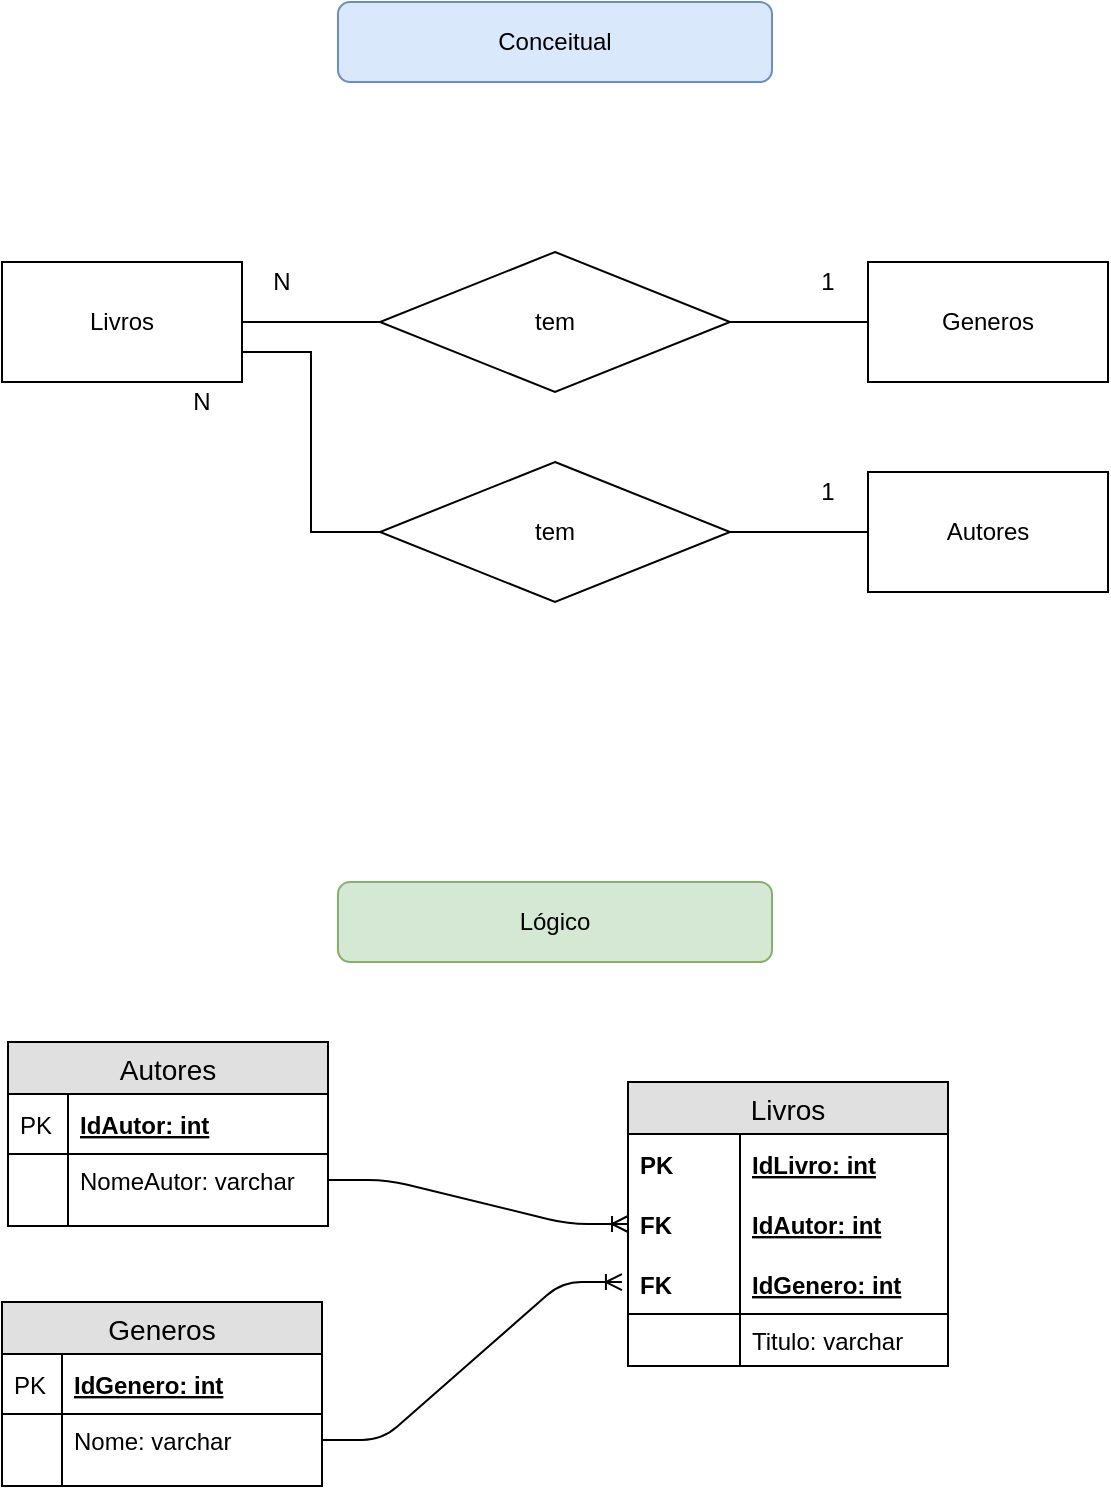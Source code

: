 <mxfile version="12.5.8" type="device"><diagram id="mlB_EiNas_h7c1KY6Qbo" name="Page-1"><mxGraphModel dx="713" dy="332" grid="1" gridSize="10" guides="1" tooltips="1" connect="1" arrows="1" fold="1" page="1" pageScale="1" pageWidth="827" pageHeight="1169" math="0" shadow="0"><root><mxCell id="0"/><mxCell id="1" parent="0"/><mxCell id="5OFmAtfpCkHDc_4zLnf7-1" value="Conceitual" style="rounded=1;whiteSpace=wrap;html=1;fillColor=#dae8fc;strokeColor=#6c8ebf;" parent="1" vertex="1"><mxGeometry x="305" y="70" width="217" height="40" as="geometry"/></mxCell><mxCell id="5OFmAtfpCkHDc_4zLnf7-2" value="Lógico" style="rounded=1;whiteSpace=wrap;html=1;fillColor=#d5e8d4;strokeColor=#82b366;" parent="1" vertex="1"><mxGeometry x="305" y="510" width="217" height="40" as="geometry"/></mxCell><mxCell id="5OFmAtfpCkHDc_4zLnf7-6" style="edgeStyle=orthogonalEdgeStyle;rounded=0;orthogonalLoop=1;jettySize=auto;html=1;entryX=0;entryY=0.5;entryDx=0;entryDy=0;endArrow=none;endFill=0;" parent="1" source="5OFmAtfpCkHDc_4zLnf7-3" target="5OFmAtfpCkHDc_4zLnf7-4" edge="1"><mxGeometry relative="1" as="geometry"/></mxCell><mxCell id="5OFmAtfpCkHDc_4zLnf7-12" style="edgeStyle=orthogonalEdgeStyle;rounded=0;orthogonalLoop=1;jettySize=auto;html=1;entryX=0;entryY=0.5;entryDx=0;entryDy=0;endArrow=none;endFill=0;exitX=1;exitY=0.75;exitDx=0;exitDy=0;" parent="1" source="5OFmAtfpCkHDc_4zLnf7-3" target="5OFmAtfpCkHDc_4zLnf7-11" edge="1"><mxGeometry relative="1" as="geometry"/></mxCell><mxCell id="5OFmAtfpCkHDc_4zLnf7-3" value="Livros" style="rounded=0;whiteSpace=wrap;html=1;" parent="1" vertex="1"><mxGeometry x="137" y="200" width="120" height="60" as="geometry"/></mxCell><mxCell id="5OFmAtfpCkHDc_4zLnf7-7" style="edgeStyle=orthogonalEdgeStyle;rounded=0;orthogonalLoop=1;jettySize=auto;html=1;endArrow=none;endFill=0;" parent="1" source="5OFmAtfpCkHDc_4zLnf7-4" target="5OFmAtfpCkHDc_4zLnf7-5" edge="1"><mxGeometry relative="1" as="geometry"/></mxCell><mxCell id="5OFmAtfpCkHDc_4zLnf7-4" value="tem" style="rhombus;whiteSpace=wrap;html=1;" parent="1" vertex="1"><mxGeometry x="326" y="195" width="175" height="70" as="geometry"/></mxCell><mxCell id="5OFmAtfpCkHDc_4zLnf7-5" value="Generos" style="rounded=0;whiteSpace=wrap;html=1;" parent="1" vertex="1"><mxGeometry x="570" y="200" width="120" height="60" as="geometry"/></mxCell><mxCell id="5OFmAtfpCkHDc_4zLnf7-8" value="N" style="text;html=1;strokeColor=none;fillColor=none;align=center;verticalAlign=middle;whiteSpace=wrap;rounded=0;" parent="1" vertex="1"><mxGeometry x="257" y="200" width="40" height="20" as="geometry"/></mxCell><mxCell id="5OFmAtfpCkHDc_4zLnf7-9" value="1" style="text;html=1;strokeColor=none;fillColor=none;align=center;verticalAlign=middle;whiteSpace=wrap;rounded=0;" parent="1" vertex="1"><mxGeometry x="530" y="305" width="40" height="20" as="geometry"/></mxCell><mxCell id="5OFmAtfpCkHDc_4zLnf7-10" value="Autores" style="rounded=0;whiteSpace=wrap;html=1;" parent="1" vertex="1"><mxGeometry x="570" y="305" width="120" height="60" as="geometry"/></mxCell><mxCell id="5OFmAtfpCkHDc_4zLnf7-14" style="edgeStyle=orthogonalEdgeStyle;rounded=0;orthogonalLoop=1;jettySize=auto;html=1;endArrow=none;endFill=0;" parent="1" source="5OFmAtfpCkHDc_4zLnf7-11" target="5OFmAtfpCkHDc_4zLnf7-10" edge="1"><mxGeometry relative="1" as="geometry"/></mxCell><mxCell id="5OFmAtfpCkHDc_4zLnf7-11" value="tem" style="rhombus;whiteSpace=wrap;html=1;" parent="1" vertex="1"><mxGeometry x="326" y="300" width="175" height="70" as="geometry"/></mxCell><mxCell id="5OFmAtfpCkHDc_4zLnf7-13" value="N" style="text;html=1;strokeColor=none;fillColor=none;align=center;verticalAlign=middle;whiteSpace=wrap;rounded=0;" parent="1" vertex="1"><mxGeometry x="217" y="260" width="40" height="20" as="geometry"/></mxCell><mxCell id="5OFmAtfpCkHDc_4zLnf7-15" value="1" style="text;html=1;strokeColor=none;fillColor=none;align=center;verticalAlign=middle;whiteSpace=wrap;rounded=0;" parent="1" vertex="1"><mxGeometry x="530" y="200" width="40" height="20" as="geometry"/></mxCell><mxCell id="5OFmAtfpCkHDc_4zLnf7-16" value="Generos" style="swimlane;fontStyle=0;childLayout=stackLayout;horizontal=1;startSize=26;fillColor=#e0e0e0;horizontalStack=0;resizeParent=1;resizeParentMax=0;resizeLast=0;collapsible=1;marginBottom=0;swimlaneFillColor=#ffffff;align=center;fontSize=14;" parent="1" vertex="1"><mxGeometry x="137" y="720" width="160" height="92" as="geometry"/></mxCell><mxCell id="5OFmAtfpCkHDc_4zLnf7-17" value="IdGenero: int" style="shape=partialRectangle;top=0;left=0;right=0;bottom=1;align=left;verticalAlign=middle;fillColor=none;spacingLeft=34;spacingRight=4;overflow=hidden;rotatable=0;points=[[0,0.5],[1,0.5]];portConstraint=eastwest;dropTarget=0;fontStyle=5;fontSize=12;" parent="5OFmAtfpCkHDc_4zLnf7-16" vertex="1"><mxGeometry y="26" width="160" height="30" as="geometry"/></mxCell><mxCell id="5OFmAtfpCkHDc_4zLnf7-18" value="PK" style="shape=partialRectangle;top=0;left=0;bottom=0;fillColor=none;align=left;verticalAlign=middle;spacingLeft=4;spacingRight=4;overflow=hidden;rotatable=0;points=[];portConstraint=eastwest;part=1;fontSize=12;" parent="5OFmAtfpCkHDc_4zLnf7-17" vertex="1" connectable="0"><mxGeometry width="30" height="30" as="geometry"/></mxCell><mxCell id="5OFmAtfpCkHDc_4zLnf7-19" value="Nome: varchar" style="shape=partialRectangle;top=0;left=0;right=0;bottom=0;align=left;verticalAlign=top;fillColor=none;spacingLeft=34;spacingRight=4;overflow=hidden;rotatable=0;points=[[0,0.5],[1,0.5]];portConstraint=eastwest;dropTarget=0;fontSize=12;" parent="5OFmAtfpCkHDc_4zLnf7-16" vertex="1"><mxGeometry y="56" width="160" height="26" as="geometry"/></mxCell><mxCell id="5OFmAtfpCkHDc_4zLnf7-20" value="" style="shape=partialRectangle;top=0;left=0;bottom=0;fillColor=none;align=left;verticalAlign=top;spacingLeft=4;spacingRight=4;overflow=hidden;rotatable=0;points=[];portConstraint=eastwest;part=1;fontSize=12;" parent="5OFmAtfpCkHDc_4zLnf7-19" vertex="1" connectable="0"><mxGeometry width="30" height="26" as="geometry"/></mxCell><mxCell id="5OFmAtfpCkHDc_4zLnf7-25" value="" style="shape=partialRectangle;top=0;left=0;right=0;bottom=0;align=left;verticalAlign=top;fillColor=none;spacingLeft=34;spacingRight=4;overflow=hidden;rotatable=0;points=[[0,0.5],[1,0.5]];portConstraint=eastwest;dropTarget=0;fontSize=12;" parent="5OFmAtfpCkHDc_4zLnf7-16" vertex="1"><mxGeometry y="82" width="160" height="10" as="geometry"/></mxCell><mxCell id="5OFmAtfpCkHDc_4zLnf7-26" value="" style="shape=partialRectangle;top=0;left=0;bottom=0;fillColor=none;align=left;verticalAlign=top;spacingLeft=4;spacingRight=4;overflow=hidden;rotatable=0;points=[];portConstraint=eastwest;part=1;fontSize=12;" parent="5OFmAtfpCkHDc_4zLnf7-25" vertex="1" connectable="0"><mxGeometry width="30" height="10" as="geometry"/></mxCell><mxCell id="5OFmAtfpCkHDc_4zLnf7-27" value="Livros" style="swimlane;fontStyle=0;childLayout=stackLayout;horizontal=1;startSize=26;fillColor=#e0e0e0;horizontalStack=0;resizeParent=1;resizeParentMax=0;resizeLast=0;collapsible=1;marginBottom=0;swimlaneFillColor=#ffffff;align=center;fontSize=14;" parent="1" vertex="1"><mxGeometry x="450" y="610" width="160" height="142" as="geometry"/></mxCell><mxCell id="5OFmAtfpCkHDc_4zLnf7-28" value="IdLivro: int" style="shape=partialRectangle;top=0;left=0;right=0;bottom=0;align=left;verticalAlign=middle;fillColor=none;spacingLeft=60;spacingRight=4;overflow=hidden;rotatable=0;points=[[0,0.5],[1,0.5]];portConstraint=eastwest;dropTarget=0;fontStyle=5;fontSize=12;" parent="5OFmAtfpCkHDc_4zLnf7-27" vertex="1"><mxGeometry y="26" width="160" height="30" as="geometry"/></mxCell><mxCell id="5OFmAtfpCkHDc_4zLnf7-29" value="PK" style="shape=partialRectangle;fontStyle=1;top=0;left=0;bottom=0;fillColor=none;align=left;verticalAlign=middle;spacingLeft=4;spacingRight=4;overflow=hidden;rotatable=0;points=[];portConstraint=eastwest;part=1;fontSize=12;" parent="5OFmAtfpCkHDc_4zLnf7-28" vertex="1" connectable="0"><mxGeometry width="56" height="30" as="geometry"/></mxCell><mxCell id="0gs8hqhuaoLuvzEPHohx-15" value="IdAutor: int" style="shape=partialRectangle;top=0;left=0;right=0;bottom=0;align=left;verticalAlign=middle;fillColor=none;spacingLeft=60;spacingRight=4;overflow=hidden;rotatable=0;points=[[0,0.5],[1,0.5]];portConstraint=eastwest;dropTarget=0;fontStyle=5;fontSize=12;" vertex="1" parent="5OFmAtfpCkHDc_4zLnf7-27"><mxGeometry y="56" width="160" height="30" as="geometry"/></mxCell><mxCell id="0gs8hqhuaoLuvzEPHohx-16" value="FK" style="shape=partialRectangle;fontStyle=1;top=0;left=0;bottom=0;fillColor=none;align=left;verticalAlign=middle;spacingLeft=4;spacingRight=4;overflow=hidden;rotatable=0;points=[];portConstraint=eastwest;part=1;fontSize=12;" vertex="1" connectable="0" parent="0gs8hqhuaoLuvzEPHohx-15"><mxGeometry width="56" height="30" as="geometry"/></mxCell><mxCell id="5OFmAtfpCkHDc_4zLnf7-30" value="IdGenero: int" style="shape=partialRectangle;top=0;left=0;right=0;bottom=1;align=left;verticalAlign=middle;fillColor=none;spacingLeft=60;spacingRight=4;overflow=hidden;rotatable=0;points=[[0,0.5],[1,0.5]];portConstraint=eastwest;dropTarget=0;fontStyle=5;fontSize=12;" parent="5OFmAtfpCkHDc_4zLnf7-27" vertex="1"><mxGeometry y="86" width="160" height="30" as="geometry"/></mxCell><mxCell id="5OFmAtfpCkHDc_4zLnf7-31" value="FK" style="shape=partialRectangle;fontStyle=1;top=0;left=0;bottom=0;fillColor=none;align=left;verticalAlign=middle;spacingLeft=4;spacingRight=4;overflow=hidden;rotatable=0;points=[];portConstraint=eastwest;part=1;fontSize=12;" parent="5OFmAtfpCkHDc_4zLnf7-30" vertex="1" connectable="0"><mxGeometry width="56" height="30" as="geometry"/></mxCell><mxCell id="5OFmAtfpCkHDc_4zLnf7-32" value="Titulo: varchar" style="shape=partialRectangle;top=0;left=0;right=0;bottom=0;align=left;verticalAlign=top;fillColor=none;spacingLeft=60;spacingRight=4;overflow=hidden;rotatable=0;points=[[0,0.5],[1,0.5]];portConstraint=eastwest;dropTarget=0;fontSize=12;" parent="5OFmAtfpCkHDc_4zLnf7-27" vertex="1"><mxGeometry y="116" width="160" height="26" as="geometry"/></mxCell><mxCell id="5OFmAtfpCkHDc_4zLnf7-33" value="" style="shape=partialRectangle;top=0;left=0;bottom=0;fillColor=none;align=left;verticalAlign=top;spacingLeft=4;spacingRight=4;overflow=hidden;rotatable=0;points=[];portConstraint=eastwest;part=1;fontSize=12;" parent="5OFmAtfpCkHDc_4zLnf7-32" vertex="1" connectable="0"><mxGeometry width="56" height="26" as="geometry"/></mxCell><mxCell id="5OFmAtfpCkHDc_4zLnf7-34" value="Autores" style="swimlane;fontStyle=0;childLayout=stackLayout;horizontal=1;startSize=26;fillColor=#e0e0e0;horizontalStack=0;resizeParent=1;resizeParentMax=0;resizeLast=0;collapsible=1;marginBottom=0;swimlaneFillColor=#ffffff;align=center;fontSize=14;" parent="1" vertex="1"><mxGeometry x="140" y="590" width="160" height="92" as="geometry"/></mxCell><mxCell id="5OFmAtfpCkHDc_4zLnf7-35" value="IdAutor: int" style="shape=partialRectangle;top=0;left=0;right=0;bottom=1;align=left;verticalAlign=middle;fillColor=none;spacingLeft=34;spacingRight=4;overflow=hidden;rotatable=0;points=[[0,0.5],[1,0.5]];portConstraint=eastwest;dropTarget=0;fontStyle=5;fontSize=12;" parent="5OFmAtfpCkHDc_4zLnf7-34" vertex="1"><mxGeometry y="26" width="160" height="30" as="geometry"/></mxCell><mxCell id="5OFmAtfpCkHDc_4zLnf7-36" value="PK" style="shape=partialRectangle;top=0;left=0;bottom=0;fillColor=none;align=left;verticalAlign=middle;spacingLeft=4;spacingRight=4;overflow=hidden;rotatable=0;points=[];portConstraint=eastwest;part=1;fontSize=12;" parent="5OFmAtfpCkHDc_4zLnf7-35" vertex="1" connectable="0"><mxGeometry width="30" height="30" as="geometry"/></mxCell><mxCell id="5OFmAtfpCkHDc_4zLnf7-37" value="NomeAutor: varchar" style="shape=partialRectangle;top=0;left=0;right=0;bottom=0;align=left;verticalAlign=top;fillColor=none;spacingLeft=34;spacingRight=4;overflow=hidden;rotatable=0;points=[[0,0.5],[1,0.5]];portConstraint=eastwest;dropTarget=0;fontSize=12;" parent="5OFmAtfpCkHDc_4zLnf7-34" vertex="1"><mxGeometry y="56" width="160" height="26" as="geometry"/></mxCell><mxCell id="5OFmAtfpCkHDc_4zLnf7-38" value="" style="shape=partialRectangle;top=0;left=0;bottom=0;fillColor=none;align=left;verticalAlign=top;spacingLeft=4;spacingRight=4;overflow=hidden;rotatable=0;points=[];portConstraint=eastwest;part=1;fontSize=12;" parent="5OFmAtfpCkHDc_4zLnf7-37" vertex="1" connectable="0"><mxGeometry width="30" height="26" as="geometry"/></mxCell><mxCell id="5OFmAtfpCkHDc_4zLnf7-39" value="" style="shape=partialRectangle;top=0;left=0;right=0;bottom=0;align=left;verticalAlign=top;fillColor=none;spacingLeft=34;spacingRight=4;overflow=hidden;rotatable=0;points=[[0,0.5],[1,0.5]];portConstraint=eastwest;dropTarget=0;fontSize=12;" parent="5OFmAtfpCkHDc_4zLnf7-34" vertex="1"><mxGeometry y="82" width="160" height="10" as="geometry"/></mxCell><mxCell id="5OFmAtfpCkHDc_4zLnf7-40" value="" style="shape=partialRectangle;top=0;left=0;bottom=0;fillColor=none;align=left;verticalAlign=top;spacingLeft=4;spacingRight=4;overflow=hidden;rotatable=0;points=[];portConstraint=eastwest;part=1;fontSize=12;" parent="5OFmAtfpCkHDc_4zLnf7-39" vertex="1" connectable="0"><mxGeometry width="30" height="10" as="geometry"/></mxCell><mxCell id="5OFmAtfpCkHDc_4zLnf7-42" value="" style="edgeStyle=entityRelationEdgeStyle;fontSize=12;html=1;endArrow=ERoneToMany;exitX=1;exitY=0.5;exitDx=0;exitDy=0;entryX=0;entryY=0.5;entryDx=0;entryDy=0;" parent="1" source="5OFmAtfpCkHDc_4zLnf7-37" target="0gs8hqhuaoLuvzEPHohx-15" edge="1"><mxGeometry width="100" height="100" relative="1" as="geometry"><mxPoint x="370" y="890" as="sourcePoint"/><mxPoint x="470" y="790" as="targetPoint"/></mxGeometry></mxCell><mxCell id="5OFmAtfpCkHDc_4zLnf7-43" value="" style="edgeStyle=entityRelationEdgeStyle;fontSize=12;html=1;endArrow=ERoneToMany;exitX=1;exitY=0.5;exitDx=0;exitDy=0;entryX=-0.019;entryY=0.468;entryDx=0;entryDy=0;entryPerimeter=0;" parent="1" source="5OFmAtfpCkHDc_4zLnf7-19" target="5OFmAtfpCkHDc_4zLnf7-30" edge="1"><mxGeometry width="100" height="100" relative="1" as="geometry"><mxPoint x="320" y="680" as="sourcePoint"/><mxPoint x="420" y="580" as="targetPoint"/></mxGeometry></mxCell></root></mxGraphModel></diagram></mxfile>